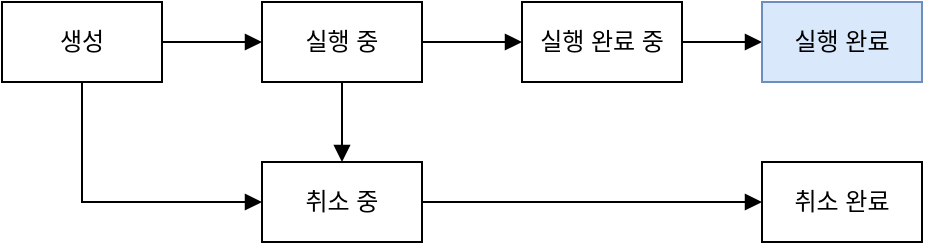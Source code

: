 <mxfile version="26.1.1">
  <diagram name="Page-1" id="IPpj4010MZNb9QAlsw7p">
    <mxGraphModel dx="1114" dy="878" grid="1" gridSize="10" guides="1" tooltips="1" connect="1" arrows="1" fold="1" page="1" pageScale="1" pageWidth="827" pageHeight="1169" math="0" shadow="0">
      <root>
        <mxCell id="0" />
        <mxCell id="1" parent="0" />
        <mxCell id="3iZwtLp5D9HYQkVn-J1V-1" style="edgeStyle=orthogonalEdgeStyle;rounded=0;orthogonalLoop=1;jettySize=auto;html=1;entryX=0;entryY=0.5;entryDx=0;entryDy=0;endArrow=block;endFill=1;" edge="1" parent="1" source="3iZwtLp5D9HYQkVn-J1V-2" target="3iZwtLp5D9HYQkVn-J1V-9">
          <mxGeometry relative="1" as="geometry" />
        </mxCell>
        <mxCell id="3iZwtLp5D9HYQkVn-J1V-2" value="실행 완료 중" style="rounded=0;whiteSpace=wrap;html=1;" vertex="1" parent="1">
          <mxGeometry x="330" y="60" width="80" height="40" as="geometry" />
        </mxCell>
        <mxCell id="3iZwtLp5D9HYQkVn-J1V-3" style="edgeStyle=orthogonalEdgeStyle;rounded=0;orthogonalLoop=1;jettySize=auto;html=1;entryX=0;entryY=0.5;entryDx=0;entryDy=0;endArrow=block;endFill=1;" edge="1" parent="1" source="3iZwtLp5D9HYQkVn-J1V-5" target="3iZwtLp5D9HYQkVn-J1V-8">
          <mxGeometry relative="1" as="geometry" />
        </mxCell>
        <mxCell id="3iZwtLp5D9HYQkVn-J1V-4" style="edgeStyle=orthogonalEdgeStyle;rounded=0;orthogonalLoop=1;jettySize=auto;html=1;entryX=0;entryY=0.5;entryDx=0;entryDy=0;endArrow=block;endFill=1;" edge="1" parent="1" source="3iZwtLp5D9HYQkVn-J1V-5" target="3iZwtLp5D9HYQkVn-J1V-11">
          <mxGeometry relative="1" as="geometry">
            <Array as="points">
              <mxPoint x="110" y="160" />
            </Array>
          </mxGeometry>
        </mxCell>
        <mxCell id="3iZwtLp5D9HYQkVn-J1V-5" value="생성" style="rounded=0;whiteSpace=wrap;html=1;" vertex="1" parent="1">
          <mxGeometry x="70" y="60" width="80" height="40" as="geometry" />
        </mxCell>
        <mxCell id="3iZwtLp5D9HYQkVn-J1V-6" style="edgeStyle=orthogonalEdgeStyle;rounded=0;orthogonalLoop=1;jettySize=auto;html=1;entryX=0;entryY=0.5;entryDx=0;entryDy=0;endArrow=block;endFill=1;" edge="1" parent="1" source="3iZwtLp5D9HYQkVn-J1V-8" target="3iZwtLp5D9HYQkVn-J1V-2">
          <mxGeometry relative="1" as="geometry" />
        </mxCell>
        <mxCell id="3iZwtLp5D9HYQkVn-J1V-7" style="edgeStyle=orthogonalEdgeStyle;rounded=0;orthogonalLoop=1;jettySize=auto;html=1;entryX=0.5;entryY=0;entryDx=0;entryDy=0;endArrow=block;endFill=1;" edge="1" parent="1" source="3iZwtLp5D9HYQkVn-J1V-8" target="3iZwtLp5D9HYQkVn-J1V-11">
          <mxGeometry relative="1" as="geometry" />
        </mxCell>
        <mxCell id="3iZwtLp5D9HYQkVn-J1V-8" value="실행 중" style="rounded=0;whiteSpace=wrap;html=1;" vertex="1" parent="1">
          <mxGeometry x="200" y="60" width="80" height="40" as="geometry" />
        </mxCell>
        <mxCell id="3iZwtLp5D9HYQkVn-J1V-9" value="실행 완료" style="rounded=0;whiteSpace=wrap;html=1;fillColor=#dae8fc;strokeColor=#6c8ebf;" vertex="1" parent="1">
          <mxGeometry x="450" y="60" width="80" height="40" as="geometry" />
        </mxCell>
        <mxCell id="3iZwtLp5D9HYQkVn-J1V-10" style="edgeStyle=orthogonalEdgeStyle;rounded=0;orthogonalLoop=1;jettySize=auto;html=1;entryX=0;entryY=0.5;entryDx=0;entryDy=0;endArrow=block;endFill=1;" edge="1" parent="1" source="3iZwtLp5D9HYQkVn-J1V-11" target="3iZwtLp5D9HYQkVn-J1V-12">
          <mxGeometry relative="1" as="geometry" />
        </mxCell>
        <mxCell id="3iZwtLp5D9HYQkVn-J1V-11" value="취소 중" style="rounded=0;whiteSpace=wrap;html=1;" vertex="1" parent="1">
          <mxGeometry x="200" y="140" width="80" height="40" as="geometry" />
        </mxCell>
        <mxCell id="3iZwtLp5D9HYQkVn-J1V-12" value="취소 완료" style="rounded=0;whiteSpace=wrap;html=1;" vertex="1" parent="1">
          <mxGeometry x="450" y="140" width="80" height="40" as="geometry" />
        </mxCell>
      </root>
    </mxGraphModel>
  </diagram>
</mxfile>
